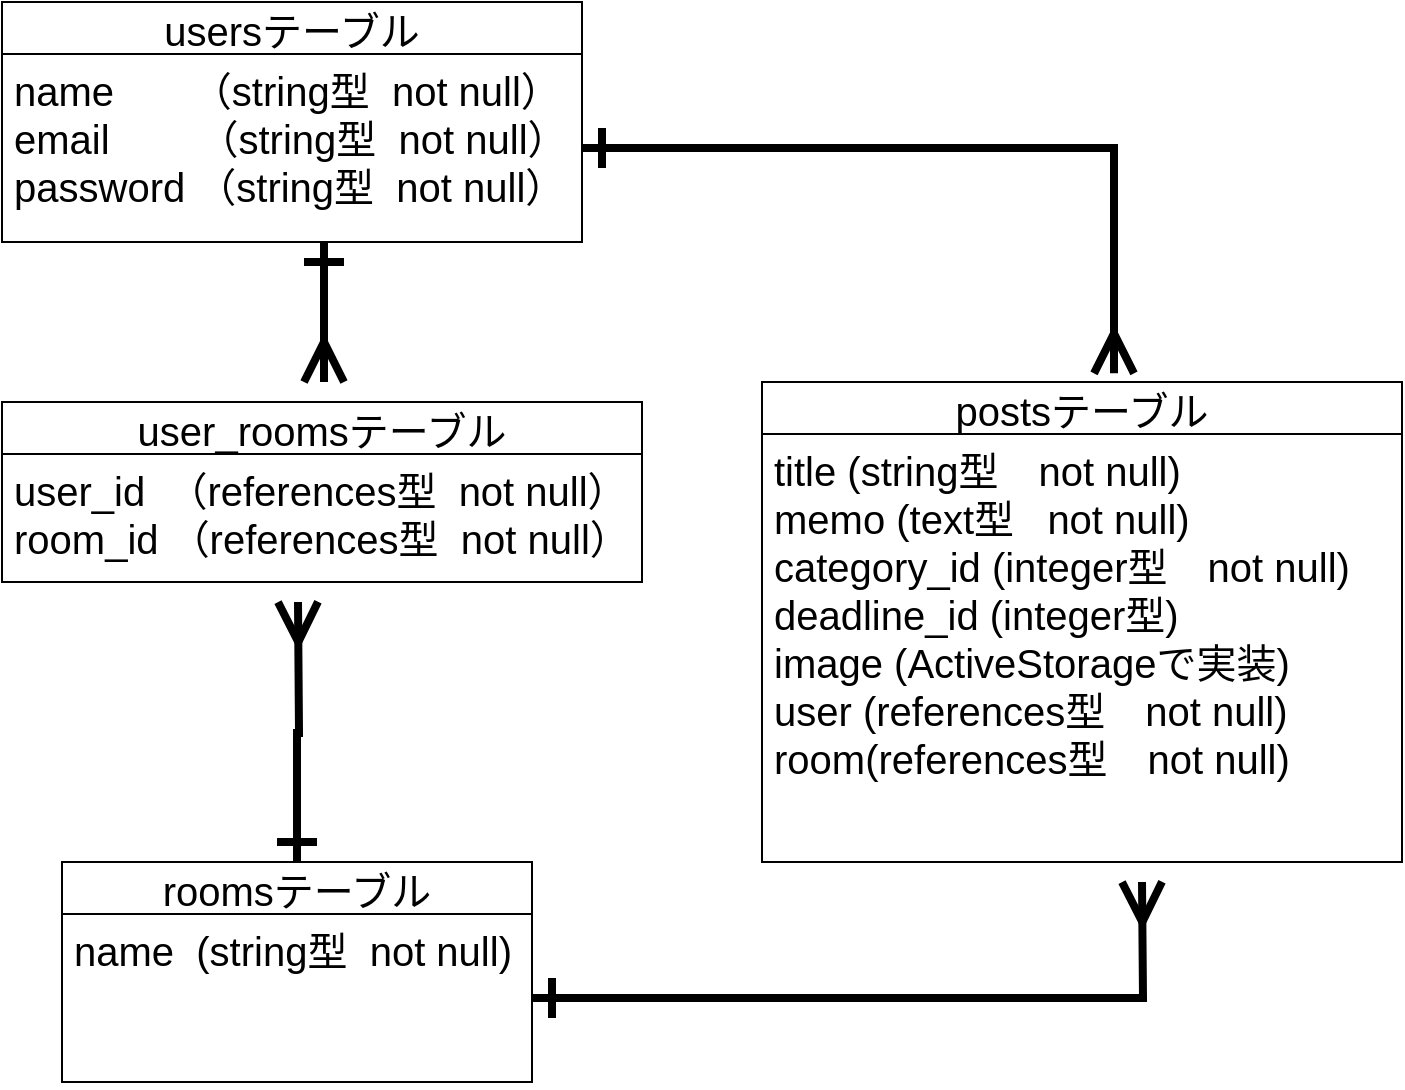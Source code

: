 <mxfile>
    <diagram id="sEoSYA7FlmQlImZam1k7" name="ページ1">
        <mxGraphModel dx="728" dy="680" grid="1" gridSize="10" guides="1" tooltips="1" connect="1" arrows="1" fold="1" page="1" pageScale="1" pageWidth="827" pageHeight="1169" math="0" shadow="0">
            <root>
                <mxCell id="0"/>
                <mxCell id="1" parent="0"/>
                <mxCell id="18" style="edgeStyle=orthogonalEdgeStyle;rounded=0;orthogonalLoop=1;jettySize=auto;html=1;fontSize=20;endArrow=ERmany;endFill=0;startArrow=ERone;startFill=0;strokeWidth=4;endSize=15;startSize=15;" parent="1" edge="1">
                    <mxGeometry relative="1" as="geometry">
                        <mxPoint x="211" y="210" as="sourcePoint"/>
                        <mxPoint x="211" y="280" as="targetPoint"/>
                    </mxGeometry>
                </mxCell>
                <mxCell id="6" value="usersテーブル" style="swimlane;fontStyle=0;childLayout=stackLayout;horizontal=1;startSize=26;horizontalStack=0;resizeParent=1;resizeParentMax=0;resizeLast=0;collapsible=1;marginBottom=0;align=center;fontSize=20;" parent="1" vertex="1">
                    <mxGeometry x="50" y="90" width="290" height="120" as="geometry"/>
                </mxCell>
                <mxCell id="7" value="name       （string型  not null）&#10;email        （string型  not null）&#10;password （string型  not null）" style="text;strokeColor=none;fillColor=none;spacingLeft=4;spacingRight=4;overflow=hidden;rotatable=0;points=[[0,0.5],[1,0.5]];portConstraint=eastwest;fontSize=20;" parent="6" vertex="1">
                    <mxGeometry y="26" width="290" height="94" as="geometry"/>
                </mxCell>
                <mxCell id="21" style="edgeStyle=orthogonalEdgeStyle;rounded=0;orthogonalLoop=1;jettySize=auto;html=1;startArrow=ERone;startFill=0;startSize=15;endArrow=ERmany;endFill=0;endSize=15;strokeWidth=4;fontSize=20;" parent="1" source="10" edge="1">
                    <mxGeometry relative="1" as="geometry">
                        <mxPoint x="198" y="390" as="targetPoint"/>
                    </mxGeometry>
                </mxCell>
                <mxCell id="10" value="roomsテーブル" style="swimlane;fontStyle=0;childLayout=stackLayout;horizontal=1;startSize=26;horizontalStack=0;resizeParent=1;resizeParentMax=0;resizeLast=0;collapsible=1;marginBottom=0;align=center;fontSize=20;" parent="1" vertex="1">
                    <mxGeometry x="80" y="520" width="235" height="110" as="geometry"/>
                </mxCell>
                <mxCell id="11" value="name  (string型  not null)" style="text;strokeColor=none;fillColor=none;spacingLeft=4;spacingRight=4;overflow=hidden;rotatable=0;points=[[0,0.5],[1,0.5]];portConstraint=eastwest;fontSize=20;" parent="10" vertex="1">
                    <mxGeometry y="26" width="235" height="84" as="geometry"/>
                </mxCell>
                <mxCell id="14" value="user_roomsテーブル" style="swimlane;fontStyle=0;childLayout=stackLayout;horizontal=1;startSize=26;horizontalStack=0;resizeParent=1;resizeParentMax=0;resizeLast=0;collapsible=1;marginBottom=0;align=center;fontSize=20;" parent="1" vertex="1">
                    <mxGeometry x="50" y="290" width="320" height="90" as="geometry"/>
                </mxCell>
                <mxCell id="15" value="user_id  （references型  not null）&#10;room_id （references型  not null）" style="text;strokeColor=none;fillColor=none;spacingLeft=4;spacingRight=4;overflow=hidden;rotatable=0;points=[[0,0.5],[1,0.5]];portConstraint=eastwest;fontSize=20;" parent="14" vertex="1">
                    <mxGeometry y="26" width="320" height="64" as="geometry"/>
                </mxCell>
                <mxCell id="22" value="postsテーブル" style="swimlane;fontStyle=0;childLayout=stackLayout;horizontal=1;startSize=26;horizontalStack=0;resizeParent=1;resizeParentMax=0;resizeLast=0;collapsible=1;marginBottom=0;align=center;fontSize=20;" parent="1" vertex="1">
                    <mxGeometry x="430" y="280" width="320" height="240" as="geometry"/>
                </mxCell>
                <mxCell id="23" value="title (string型　not null)  &#10;memo (text型   not null) &#10;category_id (integer型　not null)&#10;deadline_id (integer型)&#10;image (ActiveStorageで実装)&#10;user (references型　not null)&#10;room(references型　not null)" style="text;strokeColor=none;fillColor=none;spacingLeft=4;spacingRight=4;overflow=hidden;rotatable=0;points=[[0,0.5],[1,0.5]];portConstraint=eastwest;fontSize=20;" parent="22" vertex="1">
                    <mxGeometry y="26" width="320" height="214" as="geometry"/>
                </mxCell>
                <mxCell id="26" style="edgeStyle=orthogonalEdgeStyle;rounded=0;orthogonalLoop=1;jettySize=auto;html=1;entryX=0.55;entryY=-0.018;entryDx=0;entryDy=0;entryPerimeter=0;startArrow=ERone;startFill=0;startSize=15;endArrow=ERmany;endFill=0;endSize=15;strokeWidth=4;fontSize=20;" parent="1" source="7" target="22" edge="1">
                    <mxGeometry relative="1" as="geometry"/>
                </mxCell>
                <mxCell id="28" style="edgeStyle=orthogonalEdgeStyle;rounded=0;orthogonalLoop=1;jettySize=auto;html=1;startArrow=ERone;startFill=0;startSize=15;endArrow=ERmany;endFill=0;endSize=15;strokeWidth=4;fontSize=20;" parent="1" source="11" edge="1">
                    <mxGeometry relative="1" as="geometry">
                        <mxPoint x="620" y="530" as="targetPoint"/>
                    </mxGeometry>
                </mxCell>
            </root>
        </mxGraphModel>
    </diagram>
</mxfile>
